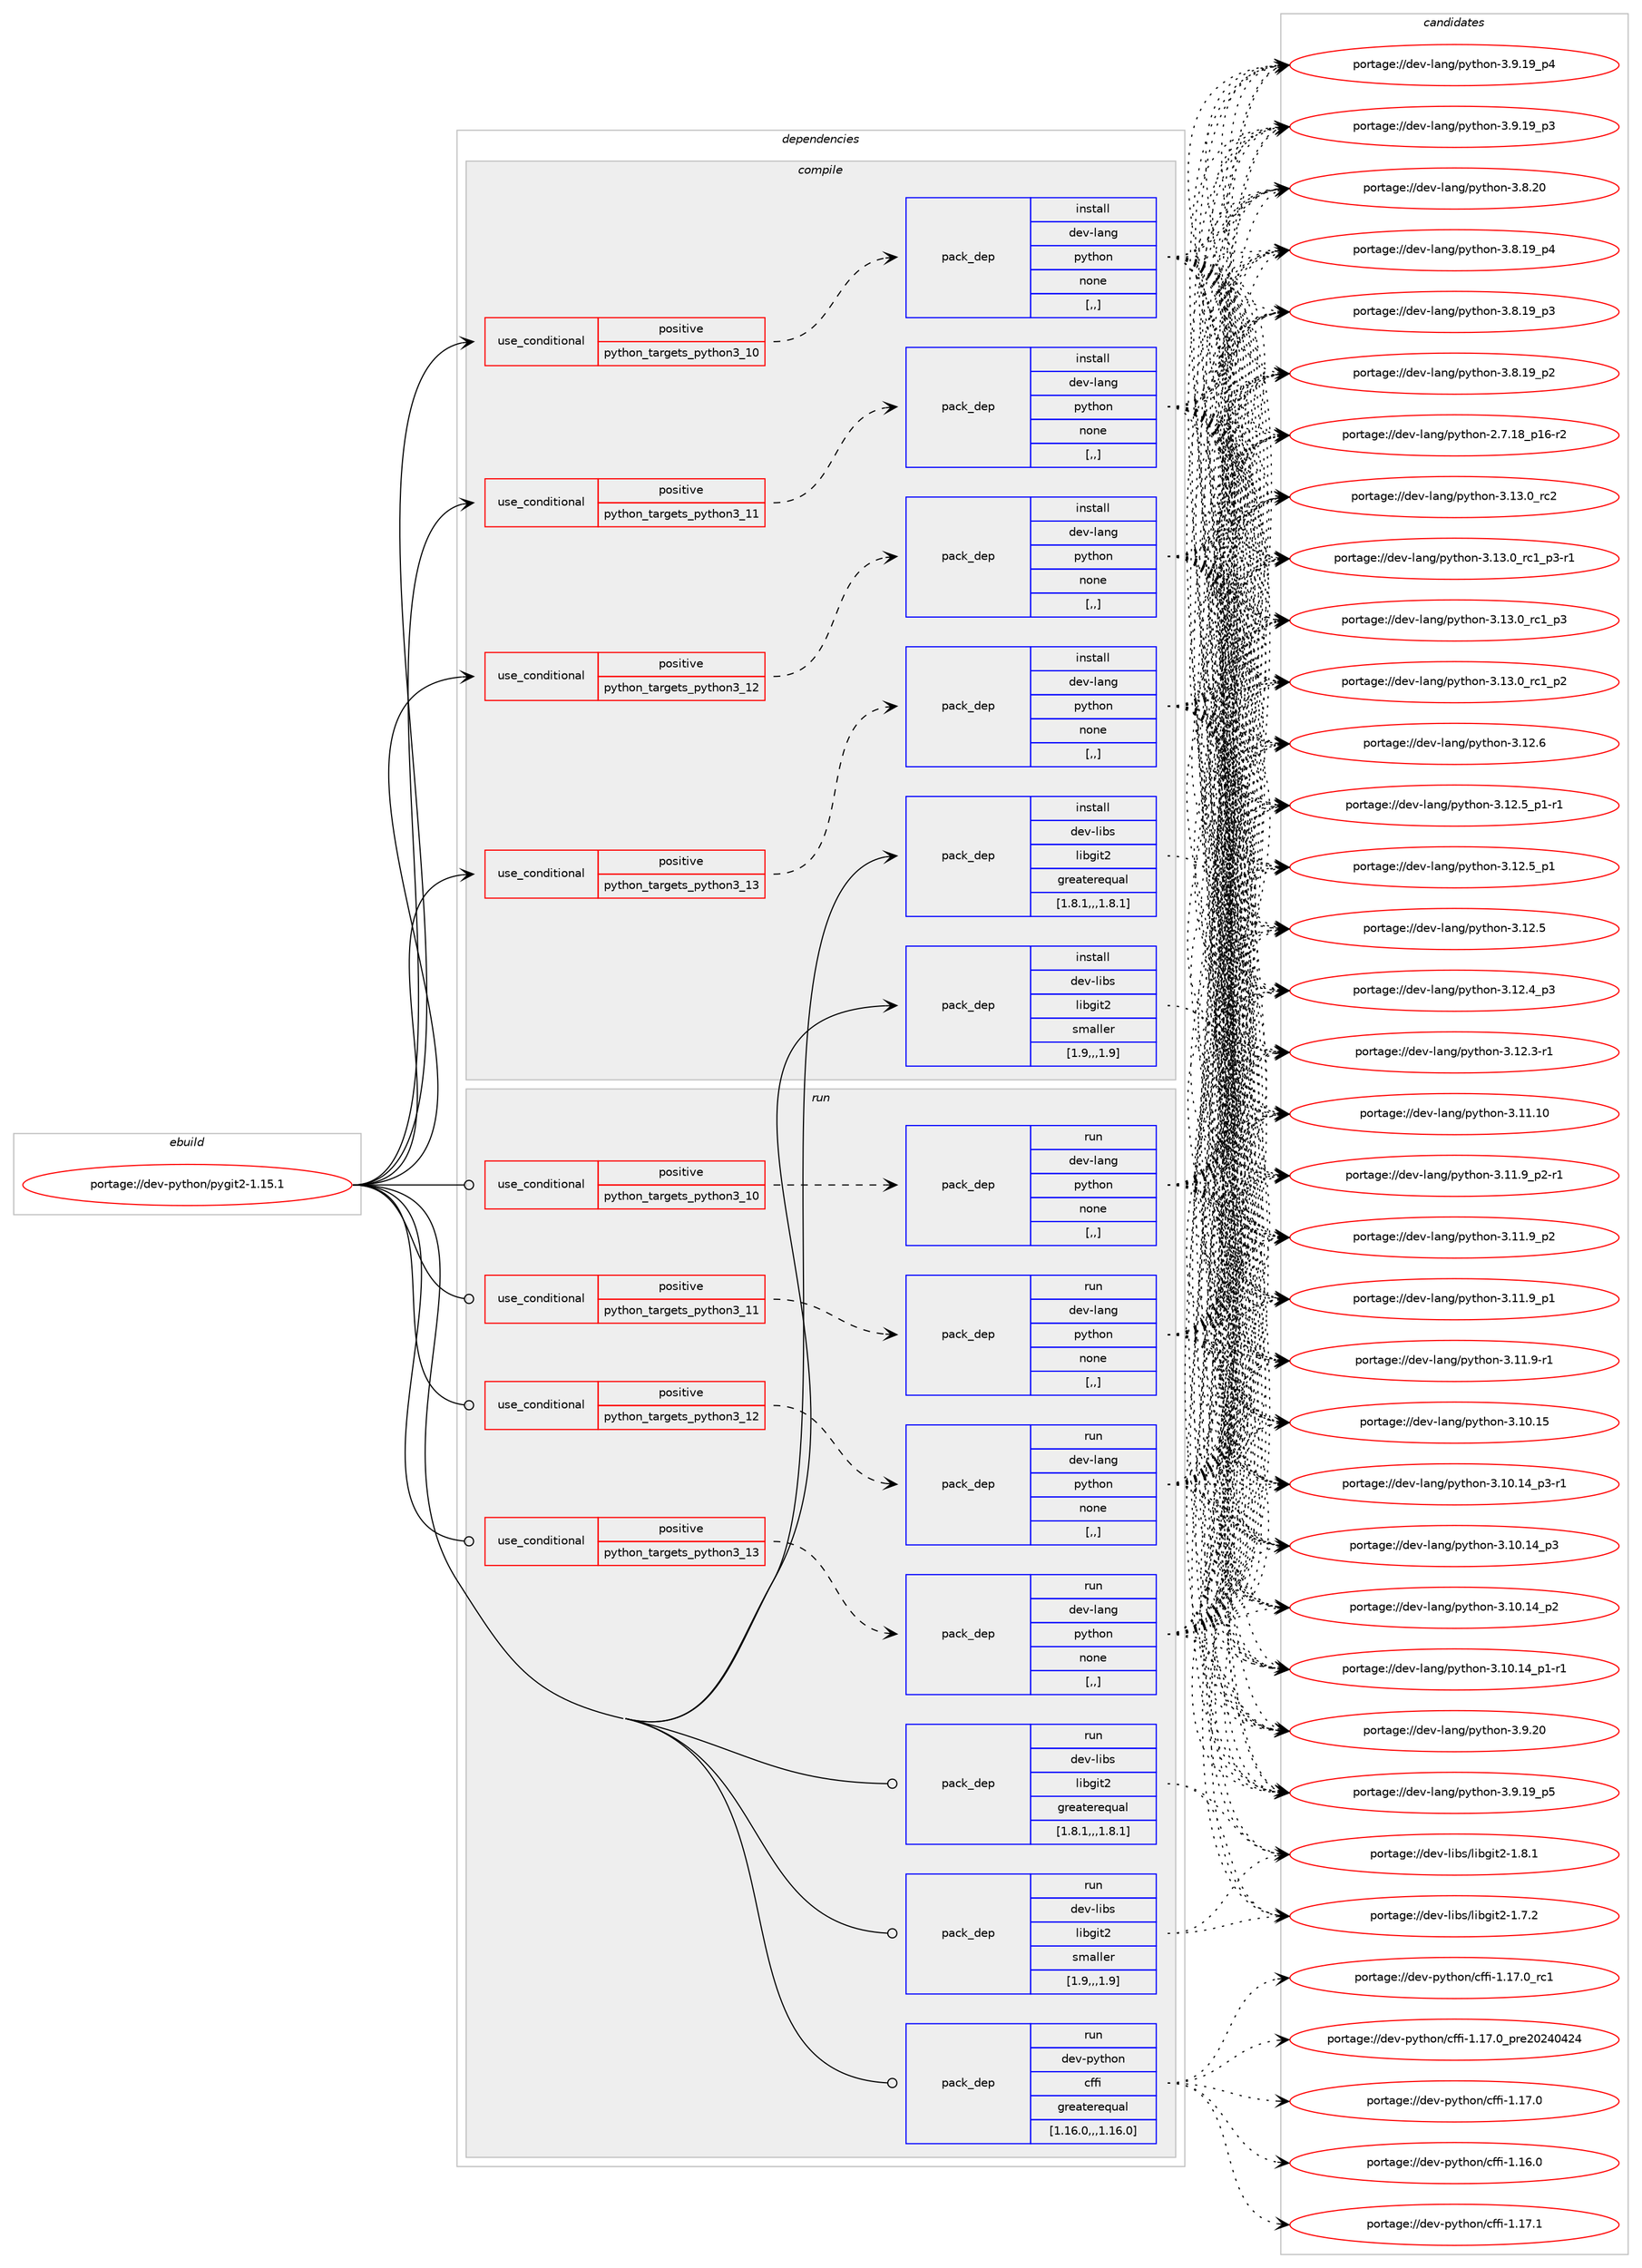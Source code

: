 digraph prolog {

# *************
# Graph options
# *************

newrank=true;
concentrate=true;
compound=true;
graph [rankdir=LR,fontname=Helvetica,fontsize=10,ranksep=1.5];#, ranksep=2.5, nodesep=0.2];
edge  [arrowhead=vee];
node  [fontname=Helvetica,fontsize=10];

# **********
# The ebuild
# **********

subgraph cluster_leftcol {
color=gray;
label=<<i>ebuild</i>>;
id [label="portage://dev-python/pygit2-1.15.1", color=red, width=4, href="../dev-python/pygit2-1.15.1.svg"];
}

# ****************
# The dependencies
# ****************

subgraph cluster_midcol {
color=gray;
label=<<i>dependencies</i>>;
subgraph cluster_compile {
fillcolor="#eeeeee";
style=filled;
label=<<i>compile</i>>;
subgraph cond167454 {
dependency651496 [label=<<TABLE BORDER="0" CELLBORDER="1" CELLSPACING="0" CELLPADDING="4"><TR><TD ROWSPAN="3" CELLPADDING="10">use_conditional</TD></TR><TR><TD>positive</TD></TR><TR><TD>python_targets_python3_10</TD></TR></TABLE>>, shape=none, color=red];
subgraph pack479221 {
dependency651497 [label=<<TABLE BORDER="0" CELLBORDER="1" CELLSPACING="0" CELLPADDING="4" WIDTH="220"><TR><TD ROWSPAN="6" CELLPADDING="30">pack_dep</TD></TR><TR><TD WIDTH="110">install</TD></TR><TR><TD>dev-lang</TD></TR><TR><TD>python</TD></TR><TR><TD>none</TD></TR><TR><TD>[,,]</TD></TR></TABLE>>, shape=none, color=blue];
}
dependency651496:e -> dependency651497:w [weight=20,style="dashed",arrowhead="vee"];
}
id:e -> dependency651496:w [weight=20,style="solid",arrowhead="vee"];
subgraph cond167455 {
dependency651498 [label=<<TABLE BORDER="0" CELLBORDER="1" CELLSPACING="0" CELLPADDING="4"><TR><TD ROWSPAN="3" CELLPADDING="10">use_conditional</TD></TR><TR><TD>positive</TD></TR><TR><TD>python_targets_python3_11</TD></TR></TABLE>>, shape=none, color=red];
subgraph pack479222 {
dependency651499 [label=<<TABLE BORDER="0" CELLBORDER="1" CELLSPACING="0" CELLPADDING="4" WIDTH="220"><TR><TD ROWSPAN="6" CELLPADDING="30">pack_dep</TD></TR><TR><TD WIDTH="110">install</TD></TR><TR><TD>dev-lang</TD></TR><TR><TD>python</TD></TR><TR><TD>none</TD></TR><TR><TD>[,,]</TD></TR></TABLE>>, shape=none, color=blue];
}
dependency651498:e -> dependency651499:w [weight=20,style="dashed",arrowhead="vee"];
}
id:e -> dependency651498:w [weight=20,style="solid",arrowhead="vee"];
subgraph cond167456 {
dependency651500 [label=<<TABLE BORDER="0" CELLBORDER="1" CELLSPACING="0" CELLPADDING="4"><TR><TD ROWSPAN="3" CELLPADDING="10">use_conditional</TD></TR><TR><TD>positive</TD></TR><TR><TD>python_targets_python3_12</TD></TR></TABLE>>, shape=none, color=red];
subgraph pack479223 {
dependency651501 [label=<<TABLE BORDER="0" CELLBORDER="1" CELLSPACING="0" CELLPADDING="4" WIDTH="220"><TR><TD ROWSPAN="6" CELLPADDING="30">pack_dep</TD></TR><TR><TD WIDTH="110">install</TD></TR><TR><TD>dev-lang</TD></TR><TR><TD>python</TD></TR><TR><TD>none</TD></TR><TR><TD>[,,]</TD></TR></TABLE>>, shape=none, color=blue];
}
dependency651500:e -> dependency651501:w [weight=20,style="dashed",arrowhead="vee"];
}
id:e -> dependency651500:w [weight=20,style="solid",arrowhead="vee"];
subgraph cond167457 {
dependency651502 [label=<<TABLE BORDER="0" CELLBORDER="1" CELLSPACING="0" CELLPADDING="4"><TR><TD ROWSPAN="3" CELLPADDING="10">use_conditional</TD></TR><TR><TD>positive</TD></TR><TR><TD>python_targets_python3_13</TD></TR></TABLE>>, shape=none, color=red];
subgraph pack479224 {
dependency651503 [label=<<TABLE BORDER="0" CELLBORDER="1" CELLSPACING="0" CELLPADDING="4" WIDTH="220"><TR><TD ROWSPAN="6" CELLPADDING="30">pack_dep</TD></TR><TR><TD WIDTH="110">install</TD></TR><TR><TD>dev-lang</TD></TR><TR><TD>python</TD></TR><TR><TD>none</TD></TR><TR><TD>[,,]</TD></TR></TABLE>>, shape=none, color=blue];
}
dependency651502:e -> dependency651503:w [weight=20,style="dashed",arrowhead="vee"];
}
id:e -> dependency651502:w [weight=20,style="solid",arrowhead="vee"];
subgraph pack479225 {
dependency651504 [label=<<TABLE BORDER="0" CELLBORDER="1" CELLSPACING="0" CELLPADDING="4" WIDTH="220"><TR><TD ROWSPAN="6" CELLPADDING="30">pack_dep</TD></TR><TR><TD WIDTH="110">install</TD></TR><TR><TD>dev-libs</TD></TR><TR><TD>libgit2</TD></TR><TR><TD>greaterequal</TD></TR><TR><TD>[1.8.1,,,1.8.1]</TD></TR></TABLE>>, shape=none, color=blue];
}
id:e -> dependency651504:w [weight=20,style="solid",arrowhead="vee"];
subgraph pack479226 {
dependency651505 [label=<<TABLE BORDER="0" CELLBORDER="1" CELLSPACING="0" CELLPADDING="4" WIDTH="220"><TR><TD ROWSPAN="6" CELLPADDING="30">pack_dep</TD></TR><TR><TD WIDTH="110">install</TD></TR><TR><TD>dev-libs</TD></TR><TR><TD>libgit2</TD></TR><TR><TD>smaller</TD></TR><TR><TD>[1.9,,,1.9]</TD></TR></TABLE>>, shape=none, color=blue];
}
id:e -> dependency651505:w [weight=20,style="solid",arrowhead="vee"];
}
subgraph cluster_compileandrun {
fillcolor="#eeeeee";
style=filled;
label=<<i>compile and run</i>>;
}
subgraph cluster_run {
fillcolor="#eeeeee";
style=filled;
label=<<i>run</i>>;
subgraph cond167458 {
dependency651506 [label=<<TABLE BORDER="0" CELLBORDER="1" CELLSPACING="0" CELLPADDING="4"><TR><TD ROWSPAN="3" CELLPADDING="10">use_conditional</TD></TR><TR><TD>positive</TD></TR><TR><TD>python_targets_python3_10</TD></TR></TABLE>>, shape=none, color=red];
subgraph pack479227 {
dependency651507 [label=<<TABLE BORDER="0" CELLBORDER="1" CELLSPACING="0" CELLPADDING="4" WIDTH="220"><TR><TD ROWSPAN="6" CELLPADDING="30">pack_dep</TD></TR><TR><TD WIDTH="110">run</TD></TR><TR><TD>dev-lang</TD></TR><TR><TD>python</TD></TR><TR><TD>none</TD></TR><TR><TD>[,,]</TD></TR></TABLE>>, shape=none, color=blue];
}
dependency651506:e -> dependency651507:w [weight=20,style="dashed",arrowhead="vee"];
}
id:e -> dependency651506:w [weight=20,style="solid",arrowhead="odot"];
subgraph cond167459 {
dependency651508 [label=<<TABLE BORDER="0" CELLBORDER="1" CELLSPACING="0" CELLPADDING="4"><TR><TD ROWSPAN="3" CELLPADDING="10">use_conditional</TD></TR><TR><TD>positive</TD></TR><TR><TD>python_targets_python3_11</TD></TR></TABLE>>, shape=none, color=red];
subgraph pack479228 {
dependency651509 [label=<<TABLE BORDER="0" CELLBORDER="1" CELLSPACING="0" CELLPADDING="4" WIDTH="220"><TR><TD ROWSPAN="6" CELLPADDING="30">pack_dep</TD></TR><TR><TD WIDTH="110">run</TD></TR><TR><TD>dev-lang</TD></TR><TR><TD>python</TD></TR><TR><TD>none</TD></TR><TR><TD>[,,]</TD></TR></TABLE>>, shape=none, color=blue];
}
dependency651508:e -> dependency651509:w [weight=20,style="dashed",arrowhead="vee"];
}
id:e -> dependency651508:w [weight=20,style="solid",arrowhead="odot"];
subgraph cond167460 {
dependency651510 [label=<<TABLE BORDER="0" CELLBORDER="1" CELLSPACING="0" CELLPADDING="4"><TR><TD ROWSPAN="3" CELLPADDING="10">use_conditional</TD></TR><TR><TD>positive</TD></TR><TR><TD>python_targets_python3_12</TD></TR></TABLE>>, shape=none, color=red];
subgraph pack479229 {
dependency651511 [label=<<TABLE BORDER="0" CELLBORDER="1" CELLSPACING="0" CELLPADDING="4" WIDTH="220"><TR><TD ROWSPAN="6" CELLPADDING="30">pack_dep</TD></TR><TR><TD WIDTH="110">run</TD></TR><TR><TD>dev-lang</TD></TR><TR><TD>python</TD></TR><TR><TD>none</TD></TR><TR><TD>[,,]</TD></TR></TABLE>>, shape=none, color=blue];
}
dependency651510:e -> dependency651511:w [weight=20,style="dashed",arrowhead="vee"];
}
id:e -> dependency651510:w [weight=20,style="solid",arrowhead="odot"];
subgraph cond167461 {
dependency651512 [label=<<TABLE BORDER="0" CELLBORDER="1" CELLSPACING="0" CELLPADDING="4"><TR><TD ROWSPAN="3" CELLPADDING="10">use_conditional</TD></TR><TR><TD>positive</TD></TR><TR><TD>python_targets_python3_13</TD></TR></TABLE>>, shape=none, color=red];
subgraph pack479230 {
dependency651513 [label=<<TABLE BORDER="0" CELLBORDER="1" CELLSPACING="0" CELLPADDING="4" WIDTH="220"><TR><TD ROWSPAN="6" CELLPADDING="30">pack_dep</TD></TR><TR><TD WIDTH="110">run</TD></TR><TR><TD>dev-lang</TD></TR><TR><TD>python</TD></TR><TR><TD>none</TD></TR><TR><TD>[,,]</TD></TR></TABLE>>, shape=none, color=blue];
}
dependency651512:e -> dependency651513:w [weight=20,style="dashed",arrowhead="vee"];
}
id:e -> dependency651512:w [weight=20,style="solid",arrowhead="odot"];
subgraph pack479231 {
dependency651514 [label=<<TABLE BORDER="0" CELLBORDER="1" CELLSPACING="0" CELLPADDING="4" WIDTH="220"><TR><TD ROWSPAN="6" CELLPADDING="30">pack_dep</TD></TR><TR><TD WIDTH="110">run</TD></TR><TR><TD>dev-libs</TD></TR><TR><TD>libgit2</TD></TR><TR><TD>greaterequal</TD></TR><TR><TD>[1.8.1,,,1.8.1]</TD></TR></TABLE>>, shape=none, color=blue];
}
id:e -> dependency651514:w [weight=20,style="solid",arrowhead="odot"];
subgraph pack479232 {
dependency651515 [label=<<TABLE BORDER="0" CELLBORDER="1" CELLSPACING="0" CELLPADDING="4" WIDTH="220"><TR><TD ROWSPAN="6" CELLPADDING="30">pack_dep</TD></TR><TR><TD WIDTH="110">run</TD></TR><TR><TD>dev-libs</TD></TR><TR><TD>libgit2</TD></TR><TR><TD>smaller</TD></TR><TR><TD>[1.9,,,1.9]</TD></TR></TABLE>>, shape=none, color=blue];
}
id:e -> dependency651515:w [weight=20,style="solid",arrowhead="odot"];
subgraph pack479233 {
dependency651516 [label=<<TABLE BORDER="0" CELLBORDER="1" CELLSPACING="0" CELLPADDING="4" WIDTH="220"><TR><TD ROWSPAN="6" CELLPADDING="30">pack_dep</TD></TR><TR><TD WIDTH="110">run</TD></TR><TR><TD>dev-python</TD></TR><TR><TD>cffi</TD></TR><TR><TD>greaterequal</TD></TR><TR><TD>[1.16.0,,,1.16.0]</TD></TR></TABLE>>, shape=none, color=blue];
}
id:e -> dependency651516:w [weight=20,style="solid",arrowhead="odot"];
}
}

# **************
# The candidates
# **************

subgraph cluster_choices {
rank=same;
color=gray;
label=<<i>candidates</i>>;

subgraph choice479221 {
color=black;
nodesep=1;
choice10010111845108971101034711212111610411111045514649514648951149950 [label="portage://dev-lang/python-3.13.0_rc2", color=red, width=4,href="../dev-lang/python-3.13.0_rc2.svg"];
choice1001011184510897110103471121211161041111104551464951464895114994995112514511449 [label="portage://dev-lang/python-3.13.0_rc1_p3-r1", color=red, width=4,href="../dev-lang/python-3.13.0_rc1_p3-r1.svg"];
choice100101118451089711010347112121116104111110455146495146489511499499511251 [label="portage://dev-lang/python-3.13.0_rc1_p3", color=red, width=4,href="../dev-lang/python-3.13.0_rc1_p3.svg"];
choice100101118451089711010347112121116104111110455146495146489511499499511250 [label="portage://dev-lang/python-3.13.0_rc1_p2", color=red, width=4,href="../dev-lang/python-3.13.0_rc1_p2.svg"];
choice10010111845108971101034711212111610411111045514649504654 [label="portage://dev-lang/python-3.12.6", color=red, width=4,href="../dev-lang/python-3.12.6.svg"];
choice1001011184510897110103471121211161041111104551464950465395112494511449 [label="portage://dev-lang/python-3.12.5_p1-r1", color=red, width=4,href="../dev-lang/python-3.12.5_p1-r1.svg"];
choice100101118451089711010347112121116104111110455146495046539511249 [label="portage://dev-lang/python-3.12.5_p1", color=red, width=4,href="../dev-lang/python-3.12.5_p1.svg"];
choice10010111845108971101034711212111610411111045514649504653 [label="portage://dev-lang/python-3.12.5", color=red, width=4,href="../dev-lang/python-3.12.5.svg"];
choice100101118451089711010347112121116104111110455146495046529511251 [label="portage://dev-lang/python-3.12.4_p3", color=red, width=4,href="../dev-lang/python-3.12.4_p3.svg"];
choice100101118451089711010347112121116104111110455146495046514511449 [label="portage://dev-lang/python-3.12.3-r1", color=red, width=4,href="../dev-lang/python-3.12.3-r1.svg"];
choice1001011184510897110103471121211161041111104551464949464948 [label="portage://dev-lang/python-3.11.10", color=red, width=4,href="../dev-lang/python-3.11.10.svg"];
choice1001011184510897110103471121211161041111104551464949465795112504511449 [label="portage://dev-lang/python-3.11.9_p2-r1", color=red, width=4,href="../dev-lang/python-3.11.9_p2-r1.svg"];
choice100101118451089711010347112121116104111110455146494946579511250 [label="portage://dev-lang/python-3.11.9_p2", color=red, width=4,href="../dev-lang/python-3.11.9_p2.svg"];
choice100101118451089711010347112121116104111110455146494946579511249 [label="portage://dev-lang/python-3.11.9_p1", color=red, width=4,href="../dev-lang/python-3.11.9_p1.svg"];
choice100101118451089711010347112121116104111110455146494946574511449 [label="portage://dev-lang/python-3.11.9-r1", color=red, width=4,href="../dev-lang/python-3.11.9-r1.svg"];
choice1001011184510897110103471121211161041111104551464948464953 [label="portage://dev-lang/python-3.10.15", color=red, width=4,href="../dev-lang/python-3.10.15.svg"];
choice100101118451089711010347112121116104111110455146494846495295112514511449 [label="portage://dev-lang/python-3.10.14_p3-r1", color=red, width=4,href="../dev-lang/python-3.10.14_p3-r1.svg"];
choice10010111845108971101034711212111610411111045514649484649529511251 [label="portage://dev-lang/python-3.10.14_p3", color=red, width=4,href="../dev-lang/python-3.10.14_p3.svg"];
choice10010111845108971101034711212111610411111045514649484649529511250 [label="portage://dev-lang/python-3.10.14_p2", color=red, width=4,href="../dev-lang/python-3.10.14_p2.svg"];
choice100101118451089711010347112121116104111110455146494846495295112494511449 [label="portage://dev-lang/python-3.10.14_p1-r1", color=red, width=4,href="../dev-lang/python-3.10.14_p1-r1.svg"];
choice10010111845108971101034711212111610411111045514657465048 [label="portage://dev-lang/python-3.9.20", color=red, width=4,href="../dev-lang/python-3.9.20.svg"];
choice100101118451089711010347112121116104111110455146574649579511253 [label="portage://dev-lang/python-3.9.19_p5", color=red, width=4,href="../dev-lang/python-3.9.19_p5.svg"];
choice100101118451089711010347112121116104111110455146574649579511252 [label="portage://dev-lang/python-3.9.19_p4", color=red, width=4,href="../dev-lang/python-3.9.19_p4.svg"];
choice100101118451089711010347112121116104111110455146574649579511251 [label="portage://dev-lang/python-3.9.19_p3", color=red, width=4,href="../dev-lang/python-3.9.19_p3.svg"];
choice10010111845108971101034711212111610411111045514656465048 [label="portage://dev-lang/python-3.8.20", color=red, width=4,href="../dev-lang/python-3.8.20.svg"];
choice100101118451089711010347112121116104111110455146564649579511252 [label="portage://dev-lang/python-3.8.19_p4", color=red, width=4,href="../dev-lang/python-3.8.19_p4.svg"];
choice100101118451089711010347112121116104111110455146564649579511251 [label="portage://dev-lang/python-3.8.19_p3", color=red, width=4,href="../dev-lang/python-3.8.19_p3.svg"];
choice100101118451089711010347112121116104111110455146564649579511250 [label="portage://dev-lang/python-3.8.19_p2", color=red, width=4,href="../dev-lang/python-3.8.19_p2.svg"];
choice100101118451089711010347112121116104111110455046554649569511249544511450 [label="portage://dev-lang/python-2.7.18_p16-r2", color=red, width=4,href="../dev-lang/python-2.7.18_p16-r2.svg"];
dependency651497:e -> choice10010111845108971101034711212111610411111045514649514648951149950:w [style=dotted,weight="100"];
dependency651497:e -> choice1001011184510897110103471121211161041111104551464951464895114994995112514511449:w [style=dotted,weight="100"];
dependency651497:e -> choice100101118451089711010347112121116104111110455146495146489511499499511251:w [style=dotted,weight="100"];
dependency651497:e -> choice100101118451089711010347112121116104111110455146495146489511499499511250:w [style=dotted,weight="100"];
dependency651497:e -> choice10010111845108971101034711212111610411111045514649504654:w [style=dotted,weight="100"];
dependency651497:e -> choice1001011184510897110103471121211161041111104551464950465395112494511449:w [style=dotted,weight="100"];
dependency651497:e -> choice100101118451089711010347112121116104111110455146495046539511249:w [style=dotted,weight="100"];
dependency651497:e -> choice10010111845108971101034711212111610411111045514649504653:w [style=dotted,weight="100"];
dependency651497:e -> choice100101118451089711010347112121116104111110455146495046529511251:w [style=dotted,weight="100"];
dependency651497:e -> choice100101118451089711010347112121116104111110455146495046514511449:w [style=dotted,weight="100"];
dependency651497:e -> choice1001011184510897110103471121211161041111104551464949464948:w [style=dotted,weight="100"];
dependency651497:e -> choice1001011184510897110103471121211161041111104551464949465795112504511449:w [style=dotted,weight="100"];
dependency651497:e -> choice100101118451089711010347112121116104111110455146494946579511250:w [style=dotted,weight="100"];
dependency651497:e -> choice100101118451089711010347112121116104111110455146494946579511249:w [style=dotted,weight="100"];
dependency651497:e -> choice100101118451089711010347112121116104111110455146494946574511449:w [style=dotted,weight="100"];
dependency651497:e -> choice1001011184510897110103471121211161041111104551464948464953:w [style=dotted,weight="100"];
dependency651497:e -> choice100101118451089711010347112121116104111110455146494846495295112514511449:w [style=dotted,weight="100"];
dependency651497:e -> choice10010111845108971101034711212111610411111045514649484649529511251:w [style=dotted,weight="100"];
dependency651497:e -> choice10010111845108971101034711212111610411111045514649484649529511250:w [style=dotted,weight="100"];
dependency651497:e -> choice100101118451089711010347112121116104111110455146494846495295112494511449:w [style=dotted,weight="100"];
dependency651497:e -> choice10010111845108971101034711212111610411111045514657465048:w [style=dotted,weight="100"];
dependency651497:e -> choice100101118451089711010347112121116104111110455146574649579511253:w [style=dotted,weight="100"];
dependency651497:e -> choice100101118451089711010347112121116104111110455146574649579511252:w [style=dotted,weight="100"];
dependency651497:e -> choice100101118451089711010347112121116104111110455146574649579511251:w [style=dotted,weight="100"];
dependency651497:e -> choice10010111845108971101034711212111610411111045514656465048:w [style=dotted,weight="100"];
dependency651497:e -> choice100101118451089711010347112121116104111110455146564649579511252:w [style=dotted,weight="100"];
dependency651497:e -> choice100101118451089711010347112121116104111110455146564649579511251:w [style=dotted,weight="100"];
dependency651497:e -> choice100101118451089711010347112121116104111110455146564649579511250:w [style=dotted,weight="100"];
dependency651497:e -> choice100101118451089711010347112121116104111110455046554649569511249544511450:w [style=dotted,weight="100"];
}
subgraph choice479222 {
color=black;
nodesep=1;
choice10010111845108971101034711212111610411111045514649514648951149950 [label="portage://dev-lang/python-3.13.0_rc2", color=red, width=4,href="../dev-lang/python-3.13.0_rc2.svg"];
choice1001011184510897110103471121211161041111104551464951464895114994995112514511449 [label="portage://dev-lang/python-3.13.0_rc1_p3-r1", color=red, width=4,href="../dev-lang/python-3.13.0_rc1_p3-r1.svg"];
choice100101118451089711010347112121116104111110455146495146489511499499511251 [label="portage://dev-lang/python-3.13.0_rc1_p3", color=red, width=4,href="../dev-lang/python-3.13.0_rc1_p3.svg"];
choice100101118451089711010347112121116104111110455146495146489511499499511250 [label="portage://dev-lang/python-3.13.0_rc1_p2", color=red, width=4,href="../dev-lang/python-3.13.0_rc1_p2.svg"];
choice10010111845108971101034711212111610411111045514649504654 [label="portage://dev-lang/python-3.12.6", color=red, width=4,href="../dev-lang/python-3.12.6.svg"];
choice1001011184510897110103471121211161041111104551464950465395112494511449 [label="portage://dev-lang/python-3.12.5_p1-r1", color=red, width=4,href="../dev-lang/python-3.12.5_p1-r1.svg"];
choice100101118451089711010347112121116104111110455146495046539511249 [label="portage://dev-lang/python-3.12.5_p1", color=red, width=4,href="../dev-lang/python-3.12.5_p1.svg"];
choice10010111845108971101034711212111610411111045514649504653 [label="portage://dev-lang/python-3.12.5", color=red, width=4,href="../dev-lang/python-3.12.5.svg"];
choice100101118451089711010347112121116104111110455146495046529511251 [label="portage://dev-lang/python-3.12.4_p3", color=red, width=4,href="../dev-lang/python-3.12.4_p3.svg"];
choice100101118451089711010347112121116104111110455146495046514511449 [label="portage://dev-lang/python-3.12.3-r1", color=red, width=4,href="../dev-lang/python-3.12.3-r1.svg"];
choice1001011184510897110103471121211161041111104551464949464948 [label="portage://dev-lang/python-3.11.10", color=red, width=4,href="../dev-lang/python-3.11.10.svg"];
choice1001011184510897110103471121211161041111104551464949465795112504511449 [label="portage://dev-lang/python-3.11.9_p2-r1", color=red, width=4,href="../dev-lang/python-3.11.9_p2-r1.svg"];
choice100101118451089711010347112121116104111110455146494946579511250 [label="portage://dev-lang/python-3.11.9_p2", color=red, width=4,href="../dev-lang/python-3.11.9_p2.svg"];
choice100101118451089711010347112121116104111110455146494946579511249 [label="portage://dev-lang/python-3.11.9_p1", color=red, width=4,href="../dev-lang/python-3.11.9_p1.svg"];
choice100101118451089711010347112121116104111110455146494946574511449 [label="portage://dev-lang/python-3.11.9-r1", color=red, width=4,href="../dev-lang/python-3.11.9-r1.svg"];
choice1001011184510897110103471121211161041111104551464948464953 [label="portage://dev-lang/python-3.10.15", color=red, width=4,href="../dev-lang/python-3.10.15.svg"];
choice100101118451089711010347112121116104111110455146494846495295112514511449 [label="portage://dev-lang/python-3.10.14_p3-r1", color=red, width=4,href="../dev-lang/python-3.10.14_p3-r1.svg"];
choice10010111845108971101034711212111610411111045514649484649529511251 [label="portage://dev-lang/python-3.10.14_p3", color=red, width=4,href="../dev-lang/python-3.10.14_p3.svg"];
choice10010111845108971101034711212111610411111045514649484649529511250 [label="portage://dev-lang/python-3.10.14_p2", color=red, width=4,href="../dev-lang/python-3.10.14_p2.svg"];
choice100101118451089711010347112121116104111110455146494846495295112494511449 [label="portage://dev-lang/python-3.10.14_p1-r1", color=red, width=4,href="../dev-lang/python-3.10.14_p1-r1.svg"];
choice10010111845108971101034711212111610411111045514657465048 [label="portage://dev-lang/python-3.9.20", color=red, width=4,href="../dev-lang/python-3.9.20.svg"];
choice100101118451089711010347112121116104111110455146574649579511253 [label="portage://dev-lang/python-3.9.19_p5", color=red, width=4,href="../dev-lang/python-3.9.19_p5.svg"];
choice100101118451089711010347112121116104111110455146574649579511252 [label="portage://dev-lang/python-3.9.19_p4", color=red, width=4,href="../dev-lang/python-3.9.19_p4.svg"];
choice100101118451089711010347112121116104111110455146574649579511251 [label="portage://dev-lang/python-3.9.19_p3", color=red, width=4,href="../dev-lang/python-3.9.19_p3.svg"];
choice10010111845108971101034711212111610411111045514656465048 [label="portage://dev-lang/python-3.8.20", color=red, width=4,href="../dev-lang/python-3.8.20.svg"];
choice100101118451089711010347112121116104111110455146564649579511252 [label="portage://dev-lang/python-3.8.19_p4", color=red, width=4,href="../dev-lang/python-3.8.19_p4.svg"];
choice100101118451089711010347112121116104111110455146564649579511251 [label="portage://dev-lang/python-3.8.19_p3", color=red, width=4,href="../dev-lang/python-3.8.19_p3.svg"];
choice100101118451089711010347112121116104111110455146564649579511250 [label="portage://dev-lang/python-3.8.19_p2", color=red, width=4,href="../dev-lang/python-3.8.19_p2.svg"];
choice100101118451089711010347112121116104111110455046554649569511249544511450 [label="portage://dev-lang/python-2.7.18_p16-r2", color=red, width=4,href="../dev-lang/python-2.7.18_p16-r2.svg"];
dependency651499:e -> choice10010111845108971101034711212111610411111045514649514648951149950:w [style=dotted,weight="100"];
dependency651499:e -> choice1001011184510897110103471121211161041111104551464951464895114994995112514511449:w [style=dotted,weight="100"];
dependency651499:e -> choice100101118451089711010347112121116104111110455146495146489511499499511251:w [style=dotted,weight="100"];
dependency651499:e -> choice100101118451089711010347112121116104111110455146495146489511499499511250:w [style=dotted,weight="100"];
dependency651499:e -> choice10010111845108971101034711212111610411111045514649504654:w [style=dotted,weight="100"];
dependency651499:e -> choice1001011184510897110103471121211161041111104551464950465395112494511449:w [style=dotted,weight="100"];
dependency651499:e -> choice100101118451089711010347112121116104111110455146495046539511249:w [style=dotted,weight="100"];
dependency651499:e -> choice10010111845108971101034711212111610411111045514649504653:w [style=dotted,weight="100"];
dependency651499:e -> choice100101118451089711010347112121116104111110455146495046529511251:w [style=dotted,weight="100"];
dependency651499:e -> choice100101118451089711010347112121116104111110455146495046514511449:w [style=dotted,weight="100"];
dependency651499:e -> choice1001011184510897110103471121211161041111104551464949464948:w [style=dotted,weight="100"];
dependency651499:e -> choice1001011184510897110103471121211161041111104551464949465795112504511449:w [style=dotted,weight="100"];
dependency651499:e -> choice100101118451089711010347112121116104111110455146494946579511250:w [style=dotted,weight="100"];
dependency651499:e -> choice100101118451089711010347112121116104111110455146494946579511249:w [style=dotted,weight="100"];
dependency651499:e -> choice100101118451089711010347112121116104111110455146494946574511449:w [style=dotted,weight="100"];
dependency651499:e -> choice1001011184510897110103471121211161041111104551464948464953:w [style=dotted,weight="100"];
dependency651499:e -> choice100101118451089711010347112121116104111110455146494846495295112514511449:w [style=dotted,weight="100"];
dependency651499:e -> choice10010111845108971101034711212111610411111045514649484649529511251:w [style=dotted,weight="100"];
dependency651499:e -> choice10010111845108971101034711212111610411111045514649484649529511250:w [style=dotted,weight="100"];
dependency651499:e -> choice100101118451089711010347112121116104111110455146494846495295112494511449:w [style=dotted,weight="100"];
dependency651499:e -> choice10010111845108971101034711212111610411111045514657465048:w [style=dotted,weight="100"];
dependency651499:e -> choice100101118451089711010347112121116104111110455146574649579511253:w [style=dotted,weight="100"];
dependency651499:e -> choice100101118451089711010347112121116104111110455146574649579511252:w [style=dotted,weight="100"];
dependency651499:e -> choice100101118451089711010347112121116104111110455146574649579511251:w [style=dotted,weight="100"];
dependency651499:e -> choice10010111845108971101034711212111610411111045514656465048:w [style=dotted,weight="100"];
dependency651499:e -> choice100101118451089711010347112121116104111110455146564649579511252:w [style=dotted,weight="100"];
dependency651499:e -> choice100101118451089711010347112121116104111110455146564649579511251:w [style=dotted,weight="100"];
dependency651499:e -> choice100101118451089711010347112121116104111110455146564649579511250:w [style=dotted,weight="100"];
dependency651499:e -> choice100101118451089711010347112121116104111110455046554649569511249544511450:w [style=dotted,weight="100"];
}
subgraph choice479223 {
color=black;
nodesep=1;
choice10010111845108971101034711212111610411111045514649514648951149950 [label="portage://dev-lang/python-3.13.0_rc2", color=red, width=4,href="../dev-lang/python-3.13.0_rc2.svg"];
choice1001011184510897110103471121211161041111104551464951464895114994995112514511449 [label="portage://dev-lang/python-3.13.0_rc1_p3-r1", color=red, width=4,href="../dev-lang/python-3.13.0_rc1_p3-r1.svg"];
choice100101118451089711010347112121116104111110455146495146489511499499511251 [label="portage://dev-lang/python-3.13.0_rc1_p3", color=red, width=4,href="../dev-lang/python-3.13.0_rc1_p3.svg"];
choice100101118451089711010347112121116104111110455146495146489511499499511250 [label="portage://dev-lang/python-3.13.0_rc1_p2", color=red, width=4,href="../dev-lang/python-3.13.0_rc1_p2.svg"];
choice10010111845108971101034711212111610411111045514649504654 [label="portage://dev-lang/python-3.12.6", color=red, width=4,href="../dev-lang/python-3.12.6.svg"];
choice1001011184510897110103471121211161041111104551464950465395112494511449 [label="portage://dev-lang/python-3.12.5_p1-r1", color=red, width=4,href="../dev-lang/python-3.12.5_p1-r1.svg"];
choice100101118451089711010347112121116104111110455146495046539511249 [label="portage://dev-lang/python-3.12.5_p1", color=red, width=4,href="../dev-lang/python-3.12.5_p1.svg"];
choice10010111845108971101034711212111610411111045514649504653 [label="portage://dev-lang/python-3.12.5", color=red, width=4,href="../dev-lang/python-3.12.5.svg"];
choice100101118451089711010347112121116104111110455146495046529511251 [label="portage://dev-lang/python-3.12.4_p3", color=red, width=4,href="../dev-lang/python-3.12.4_p3.svg"];
choice100101118451089711010347112121116104111110455146495046514511449 [label="portage://dev-lang/python-3.12.3-r1", color=red, width=4,href="../dev-lang/python-3.12.3-r1.svg"];
choice1001011184510897110103471121211161041111104551464949464948 [label="portage://dev-lang/python-3.11.10", color=red, width=4,href="../dev-lang/python-3.11.10.svg"];
choice1001011184510897110103471121211161041111104551464949465795112504511449 [label="portage://dev-lang/python-3.11.9_p2-r1", color=red, width=4,href="../dev-lang/python-3.11.9_p2-r1.svg"];
choice100101118451089711010347112121116104111110455146494946579511250 [label="portage://dev-lang/python-3.11.9_p2", color=red, width=4,href="../dev-lang/python-3.11.9_p2.svg"];
choice100101118451089711010347112121116104111110455146494946579511249 [label="portage://dev-lang/python-3.11.9_p1", color=red, width=4,href="../dev-lang/python-3.11.9_p1.svg"];
choice100101118451089711010347112121116104111110455146494946574511449 [label="portage://dev-lang/python-3.11.9-r1", color=red, width=4,href="../dev-lang/python-3.11.9-r1.svg"];
choice1001011184510897110103471121211161041111104551464948464953 [label="portage://dev-lang/python-3.10.15", color=red, width=4,href="../dev-lang/python-3.10.15.svg"];
choice100101118451089711010347112121116104111110455146494846495295112514511449 [label="portage://dev-lang/python-3.10.14_p3-r1", color=red, width=4,href="../dev-lang/python-3.10.14_p3-r1.svg"];
choice10010111845108971101034711212111610411111045514649484649529511251 [label="portage://dev-lang/python-3.10.14_p3", color=red, width=4,href="../dev-lang/python-3.10.14_p3.svg"];
choice10010111845108971101034711212111610411111045514649484649529511250 [label="portage://dev-lang/python-3.10.14_p2", color=red, width=4,href="../dev-lang/python-3.10.14_p2.svg"];
choice100101118451089711010347112121116104111110455146494846495295112494511449 [label="portage://dev-lang/python-3.10.14_p1-r1", color=red, width=4,href="../dev-lang/python-3.10.14_p1-r1.svg"];
choice10010111845108971101034711212111610411111045514657465048 [label="portage://dev-lang/python-3.9.20", color=red, width=4,href="../dev-lang/python-3.9.20.svg"];
choice100101118451089711010347112121116104111110455146574649579511253 [label="portage://dev-lang/python-3.9.19_p5", color=red, width=4,href="../dev-lang/python-3.9.19_p5.svg"];
choice100101118451089711010347112121116104111110455146574649579511252 [label="portage://dev-lang/python-3.9.19_p4", color=red, width=4,href="../dev-lang/python-3.9.19_p4.svg"];
choice100101118451089711010347112121116104111110455146574649579511251 [label="portage://dev-lang/python-3.9.19_p3", color=red, width=4,href="../dev-lang/python-3.9.19_p3.svg"];
choice10010111845108971101034711212111610411111045514656465048 [label="portage://dev-lang/python-3.8.20", color=red, width=4,href="../dev-lang/python-3.8.20.svg"];
choice100101118451089711010347112121116104111110455146564649579511252 [label="portage://dev-lang/python-3.8.19_p4", color=red, width=4,href="../dev-lang/python-3.8.19_p4.svg"];
choice100101118451089711010347112121116104111110455146564649579511251 [label="portage://dev-lang/python-3.8.19_p3", color=red, width=4,href="../dev-lang/python-3.8.19_p3.svg"];
choice100101118451089711010347112121116104111110455146564649579511250 [label="portage://dev-lang/python-3.8.19_p2", color=red, width=4,href="../dev-lang/python-3.8.19_p2.svg"];
choice100101118451089711010347112121116104111110455046554649569511249544511450 [label="portage://dev-lang/python-2.7.18_p16-r2", color=red, width=4,href="../dev-lang/python-2.7.18_p16-r2.svg"];
dependency651501:e -> choice10010111845108971101034711212111610411111045514649514648951149950:w [style=dotted,weight="100"];
dependency651501:e -> choice1001011184510897110103471121211161041111104551464951464895114994995112514511449:w [style=dotted,weight="100"];
dependency651501:e -> choice100101118451089711010347112121116104111110455146495146489511499499511251:w [style=dotted,weight="100"];
dependency651501:e -> choice100101118451089711010347112121116104111110455146495146489511499499511250:w [style=dotted,weight="100"];
dependency651501:e -> choice10010111845108971101034711212111610411111045514649504654:w [style=dotted,weight="100"];
dependency651501:e -> choice1001011184510897110103471121211161041111104551464950465395112494511449:w [style=dotted,weight="100"];
dependency651501:e -> choice100101118451089711010347112121116104111110455146495046539511249:w [style=dotted,weight="100"];
dependency651501:e -> choice10010111845108971101034711212111610411111045514649504653:w [style=dotted,weight="100"];
dependency651501:e -> choice100101118451089711010347112121116104111110455146495046529511251:w [style=dotted,weight="100"];
dependency651501:e -> choice100101118451089711010347112121116104111110455146495046514511449:w [style=dotted,weight="100"];
dependency651501:e -> choice1001011184510897110103471121211161041111104551464949464948:w [style=dotted,weight="100"];
dependency651501:e -> choice1001011184510897110103471121211161041111104551464949465795112504511449:w [style=dotted,weight="100"];
dependency651501:e -> choice100101118451089711010347112121116104111110455146494946579511250:w [style=dotted,weight="100"];
dependency651501:e -> choice100101118451089711010347112121116104111110455146494946579511249:w [style=dotted,weight="100"];
dependency651501:e -> choice100101118451089711010347112121116104111110455146494946574511449:w [style=dotted,weight="100"];
dependency651501:e -> choice1001011184510897110103471121211161041111104551464948464953:w [style=dotted,weight="100"];
dependency651501:e -> choice100101118451089711010347112121116104111110455146494846495295112514511449:w [style=dotted,weight="100"];
dependency651501:e -> choice10010111845108971101034711212111610411111045514649484649529511251:w [style=dotted,weight="100"];
dependency651501:e -> choice10010111845108971101034711212111610411111045514649484649529511250:w [style=dotted,weight="100"];
dependency651501:e -> choice100101118451089711010347112121116104111110455146494846495295112494511449:w [style=dotted,weight="100"];
dependency651501:e -> choice10010111845108971101034711212111610411111045514657465048:w [style=dotted,weight="100"];
dependency651501:e -> choice100101118451089711010347112121116104111110455146574649579511253:w [style=dotted,weight="100"];
dependency651501:e -> choice100101118451089711010347112121116104111110455146574649579511252:w [style=dotted,weight="100"];
dependency651501:e -> choice100101118451089711010347112121116104111110455146574649579511251:w [style=dotted,weight="100"];
dependency651501:e -> choice10010111845108971101034711212111610411111045514656465048:w [style=dotted,weight="100"];
dependency651501:e -> choice100101118451089711010347112121116104111110455146564649579511252:w [style=dotted,weight="100"];
dependency651501:e -> choice100101118451089711010347112121116104111110455146564649579511251:w [style=dotted,weight="100"];
dependency651501:e -> choice100101118451089711010347112121116104111110455146564649579511250:w [style=dotted,weight="100"];
dependency651501:e -> choice100101118451089711010347112121116104111110455046554649569511249544511450:w [style=dotted,weight="100"];
}
subgraph choice479224 {
color=black;
nodesep=1;
choice10010111845108971101034711212111610411111045514649514648951149950 [label="portage://dev-lang/python-3.13.0_rc2", color=red, width=4,href="../dev-lang/python-3.13.0_rc2.svg"];
choice1001011184510897110103471121211161041111104551464951464895114994995112514511449 [label="portage://dev-lang/python-3.13.0_rc1_p3-r1", color=red, width=4,href="../dev-lang/python-3.13.0_rc1_p3-r1.svg"];
choice100101118451089711010347112121116104111110455146495146489511499499511251 [label="portage://dev-lang/python-3.13.0_rc1_p3", color=red, width=4,href="../dev-lang/python-3.13.0_rc1_p3.svg"];
choice100101118451089711010347112121116104111110455146495146489511499499511250 [label="portage://dev-lang/python-3.13.0_rc1_p2", color=red, width=4,href="../dev-lang/python-3.13.0_rc1_p2.svg"];
choice10010111845108971101034711212111610411111045514649504654 [label="portage://dev-lang/python-3.12.6", color=red, width=4,href="../dev-lang/python-3.12.6.svg"];
choice1001011184510897110103471121211161041111104551464950465395112494511449 [label="portage://dev-lang/python-3.12.5_p1-r1", color=red, width=4,href="../dev-lang/python-3.12.5_p1-r1.svg"];
choice100101118451089711010347112121116104111110455146495046539511249 [label="portage://dev-lang/python-3.12.5_p1", color=red, width=4,href="../dev-lang/python-3.12.5_p1.svg"];
choice10010111845108971101034711212111610411111045514649504653 [label="portage://dev-lang/python-3.12.5", color=red, width=4,href="../dev-lang/python-3.12.5.svg"];
choice100101118451089711010347112121116104111110455146495046529511251 [label="portage://dev-lang/python-3.12.4_p3", color=red, width=4,href="../dev-lang/python-3.12.4_p3.svg"];
choice100101118451089711010347112121116104111110455146495046514511449 [label="portage://dev-lang/python-3.12.3-r1", color=red, width=4,href="../dev-lang/python-3.12.3-r1.svg"];
choice1001011184510897110103471121211161041111104551464949464948 [label="portage://dev-lang/python-3.11.10", color=red, width=4,href="../dev-lang/python-3.11.10.svg"];
choice1001011184510897110103471121211161041111104551464949465795112504511449 [label="portage://dev-lang/python-3.11.9_p2-r1", color=red, width=4,href="../dev-lang/python-3.11.9_p2-r1.svg"];
choice100101118451089711010347112121116104111110455146494946579511250 [label="portage://dev-lang/python-3.11.9_p2", color=red, width=4,href="../dev-lang/python-3.11.9_p2.svg"];
choice100101118451089711010347112121116104111110455146494946579511249 [label="portage://dev-lang/python-3.11.9_p1", color=red, width=4,href="../dev-lang/python-3.11.9_p1.svg"];
choice100101118451089711010347112121116104111110455146494946574511449 [label="portage://dev-lang/python-3.11.9-r1", color=red, width=4,href="../dev-lang/python-3.11.9-r1.svg"];
choice1001011184510897110103471121211161041111104551464948464953 [label="portage://dev-lang/python-3.10.15", color=red, width=4,href="../dev-lang/python-3.10.15.svg"];
choice100101118451089711010347112121116104111110455146494846495295112514511449 [label="portage://dev-lang/python-3.10.14_p3-r1", color=red, width=4,href="../dev-lang/python-3.10.14_p3-r1.svg"];
choice10010111845108971101034711212111610411111045514649484649529511251 [label="portage://dev-lang/python-3.10.14_p3", color=red, width=4,href="../dev-lang/python-3.10.14_p3.svg"];
choice10010111845108971101034711212111610411111045514649484649529511250 [label="portage://dev-lang/python-3.10.14_p2", color=red, width=4,href="../dev-lang/python-3.10.14_p2.svg"];
choice100101118451089711010347112121116104111110455146494846495295112494511449 [label="portage://dev-lang/python-3.10.14_p1-r1", color=red, width=4,href="../dev-lang/python-3.10.14_p1-r1.svg"];
choice10010111845108971101034711212111610411111045514657465048 [label="portage://dev-lang/python-3.9.20", color=red, width=4,href="../dev-lang/python-3.9.20.svg"];
choice100101118451089711010347112121116104111110455146574649579511253 [label="portage://dev-lang/python-3.9.19_p5", color=red, width=4,href="../dev-lang/python-3.9.19_p5.svg"];
choice100101118451089711010347112121116104111110455146574649579511252 [label="portage://dev-lang/python-3.9.19_p4", color=red, width=4,href="../dev-lang/python-3.9.19_p4.svg"];
choice100101118451089711010347112121116104111110455146574649579511251 [label="portage://dev-lang/python-3.9.19_p3", color=red, width=4,href="../dev-lang/python-3.9.19_p3.svg"];
choice10010111845108971101034711212111610411111045514656465048 [label="portage://dev-lang/python-3.8.20", color=red, width=4,href="../dev-lang/python-3.8.20.svg"];
choice100101118451089711010347112121116104111110455146564649579511252 [label="portage://dev-lang/python-3.8.19_p4", color=red, width=4,href="../dev-lang/python-3.8.19_p4.svg"];
choice100101118451089711010347112121116104111110455146564649579511251 [label="portage://dev-lang/python-3.8.19_p3", color=red, width=4,href="../dev-lang/python-3.8.19_p3.svg"];
choice100101118451089711010347112121116104111110455146564649579511250 [label="portage://dev-lang/python-3.8.19_p2", color=red, width=4,href="../dev-lang/python-3.8.19_p2.svg"];
choice100101118451089711010347112121116104111110455046554649569511249544511450 [label="portage://dev-lang/python-2.7.18_p16-r2", color=red, width=4,href="../dev-lang/python-2.7.18_p16-r2.svg"];
dependency651503:e -> choice10010111845108971101034711212111610411111045514649514648951149950:w [style=dotted,weight="100"];
dependency651503:e -> choice1001011184510897110103471121211161041111104551464951464895114994995112514511449:w [style=dotted,weight="100"];
dependency651503:e -> choice100101118451089711010347112121116104111110455146495146489511499499511251:w [style=dotted,weight="100"];
dependency651503:e -> choice100101118451089711010347112121116104111110455146495146489511499499511250:w [style=dotted,weight="100"];
dependency651503:e -> choice10010111845108971101034711212111610411111045514649504654:w [style=dotted,weight="100"];
dependency651503:e -> choice1001011184510897110103471121211161041111104551464950465395112494511449:w [style=dotted,weight="100"];
dependency651503:e -> choice100101118451089711010347112121116104111110455146495046539511249:w [style=dotted,weight="100"];
dependency651503:e -> choice10010111845108971101034711212111610411111045514649504653:w [style=dotted,weight="100"];
dependency651503:e -> choice100101118451089711010347112121116104111110455146495046529511251:w [style=dotted,weight="100"];
dependency651503:e -> choice100101118451089711010347112121116104111110455146495046514511449:w [style=dotted,weight="100"];
dependency651503:e -> choice1001011184510897110103471121211161041111104551464949464948:w [style=dotted,weight="100"];
dependency651503:e -> choice1001011184510897110103471121211161041111104551464949465795112504511449:w [style=dotted,weight="100"];
dependency651503:e -> choice100101118451089711010347112121116104111110455146494946579511250:w [style=dotted,weight="100"];
dependency651503:e -> choice100101118451089711010347112121116104111110455146494946579511249:w [style=dotted,weight="100"];
dependency651503:e -> choice100101118451089711010347112121116104111110455146494946574511449:w [style=dotted,weight="100"];
dependency651503:e -> choice1001011184510897110103471121211161041111104551464948464953:w [style=dotted,weight="100"];
dependency651503:e -> choice100101118451089711010347112121116104111110455146494846495295112514511449:w [style=dotted,weight="100"];
dependency651503:e -> choice10010111845108971101034711212111610411111045514649484649529511251:w [style=dotted,weight="100"];
dependency651503:e -> choice10010111845108971101034711212111610411111045514649484649529511250:w [style=dotted,weight="100"];
dependency651503:e -> choice100101118451089711010347112121116104111110455146494846495295112494511449:w [style=dotted,weight="100"];
dependency651503:e -> choice10010111845108971101034711212111610411111045514657465048:w [style=dotted,weight="100"];
dependency651503:e -> choice100101118451089711010347112121116104111110455146574649579511253:w [style=dotted,weight="100"];
dependency651503:e -> choice100101118451089711010347112121116104111110455146574649579511252:w [style=dotted,weight="100"];
dependency651503:e -> choice100101118451089711010347112121116104111110455146574649579511251:w [style=dotted,weight="100"];
dependency651503:e -> choice10010111845108971101034711212111610411111045514656465048:w [style=dotted,weight="100"];
dependency651503:e -> choice100101118451089711010347112121116104111110455146564649579511252:w [style=dotted,weight="100"];
dependency651503:e -> choice100101118451089711010347112121116104111110455146564649579511251:w [style=dotted,weight="100"];
dependency651503:e -> choice100101118451089711010347112121116104111110455146564649579511250:w [style=dotted,weight="100"];
dependency651503:e -> choice100101118451089711010347112121116104111110455046554649569511249544511450:w [style=dotted,weight="100"];
}
subgraph choice479225 {
color=black;
nodesep=1;
choice1001011184510810598115471081059810310511650454946564649 [label="portage://dev-libs/libgit2-1.8.1", color=red, width=4,href="../dev-libs/libgit2-1.8.1.svg"];
choice1001011184510810598115471081059810310511650454946554650 [label="portage://dev-libs/libgit2-1.7.2", color=red, width=4,href="../dev-libs/libgit2-1.7.2.svg"];
dependency651504:e -> choice1001011184510810598115471081059810310511650454946564649:w [style=dotted,weight="100"];
dependency651504:e -> choice1001011184510810598115471081059810310511650454946554650:w [style=dotted,weight="100"];
}
subgraph choice479226 {
color=black;
nodesep=1;
choice1001011184510810598115471081059810310511650454946564649 [label="portage://dev-libs/libgit2-1.8.1", color=red, width=4,href="../dev-libs/libgit2-1.8.1.svg"];
choice1001011184510810598115471081059810310511650454946554650 [label="portage://dev-libs/libgit2-1.7.2", color=red, width=4,href="../dev-libs/libgit2-1.7.2.svg"];
dependency651505:e -> choice1001011184510810598115471081059810310511650454946564649:w [style=dotted,weight="100"];
dependency651505:e -> choice1001011184510810598115471081059810310511650454946554650:w [style=dotted,weight="100"];
}
subgraph choice479227 {
color=black;
nodesep=1;
choice10010111845108971101034711212111610411111045514649514648951149950 [label="portage://dev-lang/python-3.13.0_rc2", color=red, width=4,href="../dev-lang/python-3.13.0_rc2.svg"];
choice1001011184510897110103471121211161041111104551464951464895114994995112514511449 [label="portage://dev-lang/python-3.13.0_rc1_p3-r1", color=red, width=4,href="../dev-lang/python-3.13.0_rc1_p3-r1.svg"];
choice100101118451089711010347112121116104111110455146495146489511499499511251 [label="portage://dev-lang/python-3.13.0_rc1_p3", color=red, width=4,href="../dev-lang/python-3.13.0_rc1_p3.svg"];
choice100101118451089711010347112121116104111110455146495146489511499499511250 [label="portage://dev-lang/python-3.13.0_rc1_p2", color=red, width=4,href="../dev-lang/python-3.13.0_rc1_p2.svg"];
choice10010111845108971101034711212111610411111045514649504654 [label="portage://dev-lang/python-3.12.6", color=red, width=4,href="../dev-lang/python-3.12.6.svg"];
choice1001011184510897110103471121211161041111104551464950465395112494511449 [label="portage://dev-lang/python-3.12.5_p1-r1", color=red, width=4,href="../dev-lang/python-3.12.5_p1-r1.svg"];
choice100101118451089711010347112121116104111110455146495046539511249 [label="portage://dev-lang/python-3.12.5_p1", color=red, width=4,href="../dev-lang/python-3.12.5_p1.svg"];
choice10010111845108971101034711212111610411111045514649504653 [label="portage://dev-lang/python-3.12.5", color=red, width=4,href="../dev-lang/python-3.12.5.svg"];
choice100101118451089711010347112121116104111110455146495046529511251 [label="portage://dev-lang/python-3.12.4_p3", color=red, width=4,href="../dev-lang/python-3.12.4_p3.svg"];
choice100101118451089711010347112121116104111110455146495046514511449 [label="portage://dev-lang/python-3.12.3-r1", color=red, width=4,href="../dev-lang/python-3.12.3-r1.svg"];
choice1001011184510897110103471121211161041111104551464949464948 [label="portage://dev-lang/python-3.11.10", color=red, width=4,href="../dev-lang/python-3.11.10.svg"];
choice1001011184510897110103471121211161041111104551464949465795112504511449 [label="portage://dev-lang/python-3.11.9_p2-r1", color=red, width=4,href="../dev-lang/python-3.11.9_p2-r1.svg"];
choice100101118451089711010347112121116104111110455146494946579511250 [label="portage://dev-lang/python-3.11.9_p2", color=red, width=4,href="../dev-lang/python-3.11.9_p2.svg"];
choice100101118451089711010347112121116104111110455146494946579511249 [label="portage://dev-lang/python-3.11.9_p1", color=red, width=4,href="../dev-lang/python-3.11.9_p1.svg"];
choice100101118451089711010347112121116104111110455146494946574511449 [label="portage://dev-lang/python-3.11.9-r1", color=red, width=4,href="../dev-lang/python-3.11.9-r1.svg"];
choice1001011184510897110103471121211161041111104551464948464953 [label="portage://dev-lang/python-3.10.15", color=red, width=4,href="../dev-lang/python-3.10.15.svg"];
choice100101118451089711010347112121116104111110455146494846495295112514511449 [label="portage://dev-lang/python-3.10.14_p3-r1", color=red, width=4,href="../dev-lang/python-3.10.14_p3-r1.svg"];
choice10010111845108971101034711212111610411111045514649484649529511251 [label="portage://dev-lang/python-3.10.14_p3", color=red, width=4,href="../dev-lang/python-3.10.14_p3.svg"];
choice10010111845108971101034711212111610411111045514649484649529511250 [label="portage://dev-lang/python-3.10.14_p2", color=red, width=4,href="../dev-lang/python-3.10.14_p2.svg"];
choice100101118451089711010347112121116104111110455146494846495295112494511449 [label="portage://dev-lang/python-3.10.14_p1-r1", color=red, width=4,href="../dev-lang/python-3.10.14_p1-r1.svg"];
choice10010111845108971101034711212111610411111045514657465048 [label="portage://dev-lang/python-3.9.20", color=red, width=4,href="../dev-lang/python-3.9.20.svg"];
choice100101118451089711010347112121116104111110455146574649579511253 [label="portage://dev-lang/python-3.9.19_p5", color=red, width=4,href="../dev-lang/python-3.9.19_p5.svg"];
choice100101118451089711010347112121116104111110455146574649579511252 [label="portage://dev-lang/python-3.9.19_p4", color=red, width=4,href="../dev-lang/python-3.9.19_p4.svg"];
choice100101118451089711010347112121116104111110455146574649579511251 [label="portage://dev-lang/python-3.9.19_p3", color=red, width=4,href="../dev-lang/python-3.9.19_p3.svg"];
choice10010111845108971101034711212111610411111045514656465048 [label="portage://dev-lang/python-3.8.20", color=red, width=4,href="../dev-lang/python-3.8.20.svg"];
choice100101118451089711010347112121116104111110455146564649579511252 [label="portage://dev-lang/python-3.8.19_p4", color=red, width=4,href="../dev-lang/python-3.8.19_p4.svg"];
choice100101118451089711010347112121116104111110455146564649579511251 [label="portage://dev-lang/python-3.8.19_p3", color=red, width=4,href="../dev-lang/python-3.8.19_p3.svg"];
choice100101118451089711010347112121116104111110455146564649579511250 [label="portage://dev-lang/python-3.8.19_p2", color=red, width=4,href="../dev-lang/python-3.8.19_p2.svg"];
choice100101118451089711010347112121116104111110455046554649569511249544511450 [label="portage://dev-lang/python-2.7.18_p16-r2", color=red, width=4,href="../dev-lang/python-2.7.18_p16-r2.svg"];
dependency651507:e -> choice10010111845108971101034711212111610411111045514649514648951149950:w [style=dotted,weight="100"];
dependency651507:e -> choice1001011184510897110103471121211161041111104551464951464895114994995112514511449:w [style=dotted,weight="100"];
dependency651507:e -> choice100101118451089711010347112121116104111110455146495146489511499499511251:w [style=dotted,weight="100"];
dependency651507:e -> choice100101118451089711010347112121116104111110455146495146489511499499511250:w [style=dotted,weight="100"];
dependency651507:e -> choice10010111845108971101034711212111610411111045514649504654:w [style=dotted,weight="100"];
dependency651507:e -> choice1001011184510897110103471121211161041111104551464950465395112494511449:w [style=dotted,weight="100"];
dependency651507:e -> choice100101118451089711010347112121116104111110455146495046539511249:w [style=dotted,weight="100"];
dependency651507:e -> choice10010111845108971101034711212111610411111045514649504653:w [style=dotted,weight="100"];
dependency651507:e -> choice100101118451089711010347112121116104111110455146495046529511251:w [style=dotted,weight="100"];
dependency651507:e -> choice100101118451089711010347112121116104111110455146495046514511449:w [style=dotted,weight="100"];
dependency651507:e -> choice1001011184510897110103471121211161041111104551464949464948:w [style=dotted,weight="100"];
dependency651507:e -> choice1001011184510897110103471121211161041111104551464949465795112504511449:w [style=dotted,weight="100"];
dependency651507:e -> choice100101118451089711010347112121116104111110455146494946579511250:w [style=dotted,weight="100"];
dependency651507:e -> choice100101118451089711010347112121116104111110455146494946579511249:w [style=dotted,weight="100"];
dependency651507:e -> choice100101118451089711010347112121116104111110455146494946574511449:w [style=dotted,weight="100"];
dependency651507:e -> choice1001011184510897110103471121211161041111104551464948464953:w [style=dotted,weight="100"];
dependency651507:e -> choice100101118451089711010347112121116104111110455146494846495295112514511449:w [style=dotted,weight="100"];
dependency651507:e -> choice10010111845108971101034711212111610411111045514649484649529511251:w [style=dotted,weight="100"];
dependency651507:e -> choice10010111845108971101034711212111610411111045514649484649529511250:w [style=dotted,weight="100"];
dependency651507:e -> choice100101118451089711010347112121116104111110455146494846495295112494511449:w [style=dotted,weight="100"];
dependency651507:e -> choice10010111845108971101034711212111610411111045514657465048:w [style=dotted,weight="100"];
dependency651507:e -> choice100101118451089711010347112121116104111110455146574649579511253:w [style=dotted,weight="100"];
dependency651507:e -> choice100101118451089711010347112121116104111110455146574649579511252:w [style=dotted,weight="100"];
dependency651507:e -> choice100101118451089711010347112121116104111110455146574649579511251:w [style=dotted,weight="100"];
dependency651507:e -> choice10010111845108971101034711212111610411111045514656465048:w [style=dotted,weight="100"];
dependency651507:e -> choice100101118451089711010347112121116104111110455146564649579511252:w [style=dotted,weight="100"];
dependency651507:e -> choice100101118451089711010347112121116104111110455146564649579511251:w [style=dotted,weight="100"];
dependency651507:e -> choice100101118451089711010347112121116104111110455146564649579511250:w [style=dotted,weight="100"];
dependency651507:e -> choice100101118451089711010347112121116104111110455046554649569511249544511450:w [style=dotted,weight="100"];
}
subgraph choice479228 {
color=black;
nodesep=1;
choice10010111845108971101034711212111610411111045514649514648951149950 [label="portage://dev-lang/python-3.13.0_rc2", color=red, width=4,href="../dev-lang/python-3.13.0_rc2.svg"];
choice1001011184510897110103471121211161041111104551464951464895114994995112514511449 [label="portage://dev-lang/python-3.13.0_rc1_p3-r1", color=red, width=4,href="../dev-lang/python-3.13.0_rc1_p3-r1.svg"];
choice100101118451089711010347112121116104111110455146495146489511499499511251 [label="portage://dev-lang/python-3.13.0_rc1_p3", color=red, width=4,href="../dev-lang/python-3.13.0_rc1_p3.svg"];
choice100101118451089711010347112121116104111110455146495146489511499499511250 [label="portage://dev-lang/python-3.13.0_rc1_p2", color=red, width=4,href="../dev-lang/python-3.13.0_rc1_p2.svg"];
choice10010111845108971101034711212111610411111045514649504654 [label="portage://dev-lang/python-3.12.6", color=red, width=4,href="../dev-lang/python-3.12.6.svg"];
choice1001011184510897110103471121211161041111104551464950465395112494511449 [label="portage://dev-lang/python-3.12.5_p1-r1", color=red, width=4,href="../dev-lang/python-3.12.5_p1-r1.svg"];
choice100101118451089711010347112121116104111110455146495046539511249 [label="portage://dev-lang/python-3.12.5_p1", color=red, width=4,href="../dev-lang/python-3.12.5_p1.svg"];
choice10010111845108971101034711212111610411111045514649504653 [label="portage://dev-lang/python-3.12.5", color=red, width=4,href="../dev-lang/python-3.12.5.svg"];
choice100101118451089711010347112121116104111110455146495046529511251 [label="portage://dev-lang/python-3.12.4_p3", color=red, width=4,href="../dev-lang/python-3.12.4_p3.svg"];
choice100101118451089711010347112121116104111110455146495046514511449 [label="portage://dev-lang/python-3.12.3-r1", color=red, width=4,href="../dev-lang/python-3.12.3-r1.svg"];
choice1001011184510897110103471121211161041111104551464949464948 [label="portage://dev-lang/python-3.11.10", color=red, width=4,href="../dev-lang/python-3.11.10.svg"];
choice1001011184510897110103471121211161041111104551464949465795112504511449 [label="portage://dev-lang/python-3.11.9_p2-r1", color=red, width=4,href="../dev-lang/python-3.11.9_p2-r1.svg"];
choice100101118451089711010347112121116104111110455146494946579511250 [label="portage://dev-lang/python-3.11.9_p2", color=red, width=4,href="../dev-lang/python-3.11.9_p2.svg"];
choice100101118451089711010347112121116104111110455146494946579511249 [label="portage://dev-lang/python-3.11.9_p1", color=red, width=4,href="../dev-lang/python-3.11.9_p1.svg"];
choice100101118451089711010347112121116104111110455146494946574511449 [label="portage://dev-lang/python-3.11.9-r1", color=red, width=4,href="../dev-lang/python-3.11.9-r1.svg"];
choice1001011184510897110103471121211161041111104551464948464953 [label="portage://dev-lang/python-3.10.15", color=red, width=4,href="../dev-lang/python-3.10.15.svg"];
choice100101118451089711010347112121116104111110455146494846495295112514511449 [label="portage://dev-lang/python-3.10.14_p3-r1", color=red, width=4,href="../dev-lang/python-3.10.14_p3-r1.svg"];
choice10010111845108971101034711212111610411111045514649484649529511251 [label="portage://dev-lang/python-3.10.14_p3", color=red, width=4,href="../dev-lang/python-3.10.14_p3.svg"];
choice10010111845108971101034711212111610411111045514649484649529511250 [label="portage://dev-lang/python-3.10.14_p2", color=red, width=4,href="../dev-lang/python-3.10.14_p2.svg"];
choice100101118451089711010347112121116104111110455146494846495295112494511449 [label="portage://dev-lang/python-3.10.14_p1-r1", color=red, width=4,href="../dev-lang/python-3.10.14_p1-r1.svg"];
choice10010111845108971101034711212111610411111045514657465048 [label="portage://dev-lang/python-3.9.20", color=red, width=4,href="../dev-lang/python-3.9.20.svg"];
choice100101118451089711010347112121116104111110455146574649579511253 [label="portage://dev-lang/python-3.9.19_p5", color=red, width=4,href="../dev-lang/python-3.9.19_p5.svg"];
choice100101118451089711010347112121116104111110455146574649579511252 [label="portage://dev-lang/python-3.9.19_p4", color=red, width=4,href="../dev-lang/python-3.9.19_p4.svg"];
choice100101118451089711010347112121116104111110455146574649579511251 [label="portage://dev-lang/python-3.9.19_p3", color=red, width=4,href="../dev-lang/python-3.9.19_p3.svg"];
choice10010111845108971101034711212111610411111045514656465048 [label="portage://dev-lang/python-3.8.20", color=red, width=4,href="../dev-lang/python-3.8.20.svg"];
choice100101118451089711010347112121116104111110455146564649579511252 [label="portage://dev-lang/python-3.8.19_p4", color=red, width=4,href="../dev-lang/python-3.8.19_p4.svg"];
choice100101118451089711010347112121116104111110455146564649579511251 [label="portage://dev-lang/python-3.8.19_p3", color=red, width=4,href="../dev-lang/python-3.8.19_p3.svg"];
choice100101118451089711010347112121116104111110455146564649579511250 [label="portage://dev-lang/python-3.8.19_p2", color=red, width=4,href="../dev-lang/python-3.8.19_p2.svg"];
choice100101118451089711010347112121116104111110455046554649569511249544511450 [label="portage://dev-lang/python-2.7.18_p16-r2", color=red, width=4,href="../dev-lang/python-2.7.18_p16-r2.svg"];
dependency651509:e -> choice10010111845108971101034711212111610411111045514649514648951149950:w [style=dotted,weight="100"];
dependency651509:e -> choice1001011184510897110103471121211161041111104551464951464895114994995112514511449:w [style=dotted,weight="100"];
dependency651509:e -> choice100101118451089711010347112121116104111110455146495146489511499499511251:w [style=dotted,weight="100"];
dependency651509:e -> choice100101118451089711010347112121116104111110455146495146489511499499511250:w [style=dotted,weight="100"];
dependency651509:e -> choice10010111845108971101034711212111610411111045514649504654:w [style=dotted,weight="100"];
dependency651509:e -> choice1001011184510897110103471121211161041111104551464950465395112494511449:w [style=dotted,weight="100"];
dependency651509:e -> choice100101118451089711010347112121116104111110455146495046539511249:w [style=dotted,weight="100"];
dependency651509:e -> choice10010111845108971101034711212111610411111045514649504653:w [style=dotted,weight="100"];
dependency651509:e -> choice100101118451089711010347112121116104111110455146495046529511251:w [style=dotted,weight="100"];
dependency651509:e -> choice100101118451089711010347112121116104111110455146495046514511449:w [style=dotted,weight="100"];
dependency651509:e -> choice1001011184510897110103471121211161041111104551464949464948:w [style=dotted,weight="100"];
dependency651509:e -> choice1001011184510897110103471121211161041111104551464949465795112504511449:w [style=dotted,weight="100"];
dependency651509:e -> choice100101118451089711010347112121116104111110455146494946579511250:w [style=dotted,weight="100"];
dependency651509:e -> choice100101118451089711010347112121116104111110455146494946579511249:w [style=dotted,weight="100"];
dependency651509:e -> choice100101118451089711010347112121116104111110455146494946574511449:w [style=dotted,weight="100"];
dependency651509:e -> choice1001011184510897110103471121211161041111104551464948464953:w [style=dotted,weight="100"];
dependency651509:e -> choice100101118451089711010347112121116104111110455146494846495295112514511449:w [style=dotted,weight="100"];
dependency651509:e -> choice10010111845108971101034711212111610411111045514649484649529511251:w [style=dotted,weight="100"];
dependency651509:e -> choice10010111845108971101034711212111610411111045514649484649529511250:w [style=dotted,weight="100"];
dependency651509:e -> choice100101118451089711010347112121116104111110455146494846495295112494511449:w [style=dotted,weight="100"];
dependency651509:e -> choice10010111845108971101034711212111610411111045514657465048:w [style=dotted,weight="100"];
dependency651509:e -> choice100101118451089711010347112121116104111110455146574649579511253:w [style=dotted,weight="100"];
dependency651509:e -> choice100101118451089711010347112121116104111110455146574649579511252:w [style=dotted,weight="100"];
dependency651509:e -> choice100101118451089711010347112121116104111110455146574649579511251:w [style=dotted,weight="100"];
dependency651509:e -> choice10010111845108971101034711212111610411111045514656465048:w [style=dotted,weight="100"];
dependency651509:e -> choice100101118451089711010347112121116104111110455146564649579511252:w [style=dotted,weight="100"];
dependency651509:e -> choice100101118451089711010347112121116104111110455146564649579511251:w [style=dotted,weight="100"];
dependency651509:e -> choice100101118451089711010347112121116104111110455146564649579511250:w [style=dotted,weight="100"];
dependency651509:e -> choice100101118451089711010347112121116104111110455046554649569511249544511450:w [style=dotted,weight="100"];
}
subgraph choice479229 {
color=black;
nodesep=1;
choice10010111845108971101034711212111610411111045514649514648951149950 [label="portage://dev-lang/python-3.13.0_rc2", color=red, width=4,href="../dev-lang/python-3.13.0_rc2.svg"];
choice1001011184510897110103471121211161041111104551464951464895114994995112514511449 [label="portage://dev-lang/python-3.13.0_rc1_p3-r1", color=red, width=4,href="../dev-lang/python-3.13.0_rc1_p3-r1.svg"];
choice100101118451089711010347112121116104111110455146495146489511499499511251 [label="portage://dev-lang/python-3.13.0_rc1_p3", color=red, width=4,href="../dev-lang/python-3.13.0_rc1_p3.svg"];
choice100101118451089711010347112121116104111110455146495146489511499499511250 [label="portage://dev-lang/python-3.13.0_rc1_p2", color=red, width=4,href="../dev-lang/python-3.13.0_rc1_p2.svg"];
choice10010111845108971101034711212111610411111045514649504654 [label="portage://dev-lang/python-3.12.6", color=red, width=4,href="../dev-lang/python-3.12.6.svg"];
choice1001011184510897110103471121211161041111104551464950465395112494511449 [label="portage://dev-lang/python-3.12.5_p1-r1", color=red, width=4,href="../dev-lang/python-3.12.5_p1-r1.svg"];
choice100101118451089711010347112121116104111110455146495046539511249 [label="portage://dev-lang/python-3.12.5_p1", color=red, width=4,href="../dev-lang/python-3.12.5_p1.svg"];
choice10010111845108971101034711212111610411111045514649504653 [label="portage://dev-lang/python-3.12.5", color=red, width=4,href="../dev-lang/python-3.12.5.svg"];
choice100101118451089711010347112121116104111110455146495046529511251 [label="portage://dev-lang/python-3.12.4_p3", color=red, width=4,href="../dev-lang/python-3.12.4_p3.svg"];
choice100101118451089711010347112121116104111110455146495046514511449 [label="portage://dev-lang/python-3.12.3-r1", color=red, width=4,href="../dev-lang/python-3.12.3-r1.svg"];
choice1001011184510897110103471121211161041111104551464949464948 [label="portage://dev-lang/python-3.11.10", color=red, width=4,href="../dev-lang/python-3.11.10.svg"];
choice1001011184510897110103471121211161041111104551464949465795112504511449 [label="portage://dev-lang/python-3.11.9_p2-r1", color=red, width=4,href="../dev-lang/python-3.11.9_p2-r1.svg"];
choice100101118451089711010347112121116104111110455146494946579511250 [label="portage://dev-lang/python-3.11.9_p2", color=red, width=4,href="../dev-lang/python-3.11.9_p2.svg"];
choice100101118451089711010347112121116104111110455146494946579511249 [label="portage://dev-lang/python-3.11.9_p1", color=red, width=4,href="../dev-lang/python-3.11.9_p1.svg"];
choice100101118451089711010347112121116104111110455146494946574511449 [label="portage://dev-lang/python-3.11.9-r1", color=red, width=4,href="../dev-lang/python-3.11.9-r1.svg"];
choice1001011184510897110103471121211161041111104551464948464953 [label="portage://dev-lang/python-3.10.15", color=red, width=4,href="../dev-lang/python-3.10.15.svg"];
choice100101118451089711010347112121116104111110455146494846495295112514511449 [label="portage://dev-lang/python-3.10.14_p3-r1", color=red, width=4,href="../dev-lang/python-3.10.14_p3-r1.svg"];
choice10010111845108971101034711212111610411111045514649484649529511251 [label="portage://dev-lang/python-3.10.14_p3", color=red, width=4,href="../dev-lang/python-3.10.14_p3.svg"];
choice10010111845108971101034711212111610411111045514649484649529511250 [label="portage://dev-lang/python-3.10.14_p2", color=red, width=4,href="../dev-lang/python-3.10.14_p2.svg"];
choice100101118451089711010347112121116104111110455146494846495295112494511449 [label="portage://dev-lang/python-3.10.14_p1-r1", color=red, width=4,href="../dev-lang/python-3.10.14_p1-r1.svg"];
choice10010111845108971101034711212111610411111045514657465048 [label="portage://dev-lang/python-3.9.20", color=red, width=4,href="../dev-lang/python-3.9.20.svg"];
choice100101118451089711010347112121116104111110455146574649579511253 [label="portage://dev-lang/python-3.9.19_p5", color=red, width=4,href="../dev-lang/python-3.9.19_p5.svg"];
choice100101118451089711010347112121116104111110455146574649579511252 [label="portage://dev-lang/python-3.9.19_p4", color=red, width=4,href="../dev-lang/python-3.9.19_p4.svg"];
choice100101118451089711010347112121116104111110455146574649579511251 [label="portage://dev-lang/python-3.9.19_p3", color=red, width=4,href="../dev-lang/python-3.9.19_p3.svg"];
choice10010111845108971101034711212111610411111045514656465048 [label="portage://dev-lang/python-3.8.20", color=red, width=4,href="../dev-lang/python-3.8.20.svg"];
choice100101118451089711010347112121116104111110455146564649579511252 [label="portage://dev-lang/python-3.8.19_p4", color=red, width=4,href="../dev-lang/python-3.8.19_p4.svg"];
choice100101118451089711010347112121116104111110455146564649579511251 [label="portage://dev-lang/python-3.8.19_p3", color=red, width=4,href="../dev-lang/python-3.8.19_p3.svg"];
choice100101118451089711010347112121116104111110455146564649579511250 [label="portage://dev-lang/python-3.8.19_p2", color=red, width=4,href="../dev-lang/python-3.8.19_p2.svg"];
choice100101118451089711010347112121116104111110455046554649569511249544511450 [label="portage://dev-lang/python-2.7.18_p16-r2", color=red, width=4,href="../dev-lang/python-2.7.18_p16-r2.svg"];
dependency651511:e -> choice10010111845108971101034711212111610411111045514649514648951149950:w [style=dotted,weight="100"];
dependency651511:e -> choice1001011184510897110103471121211161041111104551464951464895114994995112514511449:w [style=dotted,weight="100"];
dependency651511:e -> choice100101118451089711010347112121116104111110455146495146489511499499511251:w [style=dotted,weight="100"];
dependency651511:e -> choice100101118451089711010347112121116104111110455146495146489511499499511250:w [style=dotted,weight="100"];
dependency651511:e -> choice10010111845108971101034711212111610411111045514649504654:w [style=dotted,weight="100"];
dependency651511:e -> choice1001011184510897110103471121211161041111104551464950465395112494511449:w [style=dotted,weight="100"];
dependency651511:e -> choice100101118451089711010347112121116104111110455146495046539511249:w [style=dotted,weight="100"];
dependency651511:e -> choice10010111845108971101034711212111610411111045514649504653:w [style=dotted,weight="100"];
dependency651511:e -> choice100101118451089711010347112121116104111110455146495046529511251:w [style=dotted,weight="100"];
dependency651511:e -> choice100101118451089711010347112121116104111110455146495046514511449:w [style=dotted,weight="100"];
dependency651511:e -> choice1001011184510897110103471121211161041111104551464949464948:w [style=dotted,weight="100"];
dependency651511:e -> choice1001011184510897110103471121211161041111104551464949465795112504511449:w [style=dotted,weight="100"];
dependency651511:e -> choice100101118451089711010347112121116104111110455146494946579511250:w [style=dotted,weight="100"];
dependency651511:e -> choice100101118451089711010347112121116104111110455146494946579511249:w [style=dotted,weight="100"];
dependency651511:e -> choice100101118451089711010347112121116104111110455146494946574511449:w [style=dotted,weight="100"];
dependency651511:e -> choice1001011184510897110103471121211161041111104551464948464953:w [style=dotted,weight="100"];
dependency651511:e -> choice100101118451089711010347112121116104111110455146494846495295112514511449:w [style=dotted,weight="100"];
dependency651511:e -> choice10010111845108971101034711212111610411111045514649484649529511251:w [style=dotted,weight="100"];
dependency651511:e -> choice10010111845108971101034711212111610411111045514649484649529511250:w [style=dotted,weight="100"];
dependency651511:e -> choice100101118451089711010347112121116104111110455146494846495295112494511449:w [style=dotted,weight="100"];
dependency651511:e -> choice10010111845108971101034711212111610411111045514657465048:w [style=dotted,weight="100"];
dependency651511:e -> choice100101118451089711010347112121116104111110455146574649579511253:w [style=dotted,weight="100"];
dependency651511:e -> choice100101118451089711010347112121116104111110455146574649579511252:w [style=dotted,weight="100"];
dependency651511:e -> choice100101118451089711010347112121116104111110455146574649579511251:w [style=dotted,weight="100"];
dependency651511:e -> choice10010111845108971101034711212111610411111045514656465048:w [style=dotted,weight="100"];
dependency651511:e -> choice100101118451089711010347112121116104111110455146564649579511252:w [style=dotted,weight="100"];
dependency651511:e -> choice100101118451089711010347112121116104111110455146564649579511251:w [style=dotted,weight="100"];
dependency651511:e -> choice100101118451089711010347112121116104111110455146564649579511250:w [style=dotted,weight="100"];
dependency651511:e -> choice100101118451089711010347112121116104111110455046554649569511249544511450:w [style=dotted,weight="100"];
}
subgraph choice479230 {
color=black;
nodesep=1;
choice10010111845108971101034711212111610411111045514649514648951149950 [label="portage://dev-lang/python-3.13.0_rc2", color=red, width=4,href="../dev-lang/python-3.13.0_rc2.svg"];
choice1001011184510897110103471121211161041111104551464951464895114994995112514511449 [label="portage://dev-lang/python-3.13.0_rc1_p3-r1", color=red, width=4,href="../dev-lang/python-3.13.0_rc1_p3-r1.svg"];
choice100101118451089711010347112121116104111110455146495146489511499499511251 [label="portage://dev-lang/python-3.13.0_rc1_p3", color=red, width=4,href="../dev-lang/python-3.13.0_rc1_p3.svg"];
choice100101118451089711010347112121116104111110455146495146489511499499511250 [label="portage://dev-lang/python-3.13.0_rc1_p2", color=red, width=4,href="../dev-lang/python-3.13.0_rc1_p2.svg"];
choice10010111845108971101034711212111610411111045514649504654 [label="portage://dev-lang/python-3.12.6", color=red, width=4,href="../dev-lang/python-3.12.6.svg"];
choice1001011184510897110103471121211161041111104551464950465395112494511449 [label="portage://dev-lang/python-3.12.5_p1-r1", color=red, width=4,href="../dev-lang/python-3.12.5_p1-r1.svg"];
choice100101118451089711010347112121116104111110455146495046539511249 [label="portage://dev-lang/python-3.12.5_p1", color=red, width=4,href="../dev-lang/python-3.12.5_p1.svg"];
choice10010111845108971101034711212111610411111045514649504653 [label="portage://dev-lang/python-3.12.5", color=red, width=4,href="../dev-lang/python-3.12.5.svg"];
choice100101118451089711010347112121116104111110455146495046529511251 [label="portage://dev-lang/python-3.12.4_p3", color=red, width=4,href="../dev-lang/python-3.12.4_p3.svg"];
choice100101118451089711010347112121116104111110455146495046514511449 [label="portage://dev-lang/python-3.12.3-r1", color=red, width=4,href="../dev-lang/python-3.12.3-r1.svg"];
choice1001011184510897110103471121211161041111104551464949464948 [label="portage://dev-lang/python-3.11.10", color=red, width=4,href="../dev-lang/python-3.11.10.svg"];
choice1001011184510897110103471121211161041111104551464949465795112504511449 [label="portage://dev-lang/python-3.11.9_p2-r1", color=red, width=4,href="../dev-lang/python-3.11.9_p2-r1.svg"];
choice100101118451089711010347112121116104111110455146494946579511250 [label="portage://dev-lang/python-3.11.9_p2", color=red, width=4,href="../dev-lang/python-3.11.9_p2.svg"];
choice100101118451089711010347112121116104111110455146494946579511249 [label="portage://dev-lang/python-3.11.9_p1", color=red, width=4,href="../dev-lang/python-3.11.9_p1.svg"];
choice100101118451089711010347112121116104111110455146494946574511449 [label="portage://dev-lang/python-3.11.9-r1", color=red, width=4,href="../dev-lang/python-3.11.9-r1.svg"];
choice1001011184510897110103471121211161041111104551464948464953 [label="portage://dev-lang/python-3.10.15", color=red, width=4,href="../dev-lang/python-3.10.15.svg"];
choice100101118451089711010347112121116104111110455146494846495295112514511449 [label="portage://dev-lang/python-3.10.14_p3-r1", color=red, width=4,href="../dev-lang/python-3.10.14_p3-r1.svg"];
choice10010111845108971101034711212111610411111045514649484649529511251 [label="portage://dev-lang/python-3.10.14_p3", color=red, width=4,href="../dev-lang/python-3.10.14_p3.svg"];
choice10010111845108971101034711212111610411111045514649484649529511250 [label="portage://dev-lang/python-3.10.14_p2", color=red, width=4,href="../dev-lang/python-3.10.14_p2.svg"];
choice100101118451089711010347112121116104111110455146494846495295112494511449 [label="portage://dev-lang/python-3.10.14_p1-r1", color=red, width=4,href="../dev-lang/python-3.10.14_p1-r1.svg"];
choice10010111845108971101034711212111610411111045514657465048 [label="portage://dev-lang/python-3.9.20", color=red, width=4,href="../dev-lang/python-3.9.20.svg"];
choice100101118451089711010347112121116104111110455146574649579511253 [label="portage://dev-lang/python-3.9.19_p5", color=red, width=4,href="../dev-lang/python-3.9.19_p5.svg"];
choice100101118451089711010347112121116104111110455146574649579511252 [label="portage://dev-lang/python-3.9.19_p4", color=red, width=4,href="../dev-lang/python-3.9.19_p4.svg"];
choice100101118451089711010347112121116104111110455146574649579511251 [label="portage://dev-lang/python-3.9.19_p3", color=red, width=4,href="../dev-lang/python-3.9.19_p3.svg"];
choice10010111845108971101034711212111610411111045514656465048 [label="portage://dev-lang/python-3.8.20", color=red, width=4,href="../dev-lang/python-3.8.20.svg"];
choice100101118451089711010347112121116104111110455146564649579511252 [label="portage://dev-lang/python-3.8.19_p4", color=red, width=4,href="../dev-lang/python-3.8.19_p4.svg"];
choice100101118451089711010347112121116104111110455146564649579511251 [label="portage://dev-lang/python-3.8.19_p3", color=red, width=4,href="../dev-lang/python-3.8.19_p3.svg"];
choice100101118451089711010347112121116104111110455146564649579511250 [label="portage://dev-lang/python-3.8.19_p2", color=red, width=4,href="../dev-lang/python-3.8.19_p2.svg"];
choice100101118451089711010347112121116104111110455046554649569511249544511450 [label="portage://dev-lang/python-2.7.18_p16-r2", color=red, width=4,href="../dev-lang/python-2.7.18_p16-r2.svg"];
dependency651513:e -> choice10010111845108971101034711212111610411111045514649514648951149950:w [style=dotted,weight="100"];
dependency651513:e -> choice1001011184510897110103471121211161041111104551464951464895114994995112514511449:w [style=dotted,weight="100"];
dependency651513:e -> choice100101118451089711010347112121116104111110455146495146489511499499511251:w [style=dotted,weight="100"];
dependency651513:e -> choice100101118451089711010347112121116104111110455146495146489511499499511250:w [style=dotted,weight="100"];
dependency651513:e -> choice10010111845108971101034711212111610411111045514649504654:w [style=dotted,weight="100"];
dependency651513:e -> choice1001011184510897110103471121211161041111104551464950465395112494511449:w [style=dotted,weight="100"];
dependency651513:e -> choice100101118451089711010347112121116104111110455146495046539511249:w [style=dotted,weight="100"];
dependency651513:e -> choice10010111845108971101034711212111610411111045514649504653:w [style=dotted,weight="100"];
dependency651513:e -> choice100101118451089711010347112121116104111110455146495046529511251:w [style=dotted,weight="100"];
dependency651513:e -> choice100101118451089711010347112121116104111110455146495046514511449:w [style=dotted,weight="100"];
dependency651513:e -> choice1001011184510897110103471121211161041111104551464949464948:w [style=dotted,weight="100"];
dependency651513:e -> choice1001011184510897110103471121211161041111104551464949465795112504511449:w [style=dotted,weight="100"];
dependency651513:e -> choice100101118451089711010347112121116104111110455146494946579511250:w [style=dotted,weight="100"];
dependency651513:e -> choice100101118451089711010347112121116104111110455146494946579511249:w [style=dotted,weight="100"];
dependency651513:e -> choice100101118451089711010347112121116104111110455146494946574511449:w [style=dotted,weight="100"];
dependency651513:e -> choice1001011184510897110103471121211161041111104551464948464953:w [style=dotted,weight="100"];
dependency651513:e -> choice100101118451089711010347112121116104111110455146494846495295112514511449:w [style=dotted,weight="100"];
dependency651513:e -> choice10010111845108971101034711212111610411111045514649484649529511251:w [style=dotted,weight="100"];
dependency651513:e -> choice10010111845108971101034711212111610411111045514649484649529511250:w [style=dotted,weight="100"];
dependency651513:e -> choice100101118451089711010347112121116104111110455146494846495295112494511449:w [style=dotted,weight="100"];
dependency651513:e -> choice10010111845108971101034711212111610411111045514657465048:w [style=dotted,weight="100"];
dependency651513:e -> choice100101118451089711010347112121116104111110455146574649579511253:w [style=dotted,weight="100"];
dependency651513:e -> choice100101118451089711010347112121116104111110455146574649579511252:w [style=dotted,weight="100"];
dependency651513:e -> choice100101118451089711010347112121116104111110455146574649579511251:w [style=dotted,weight="100"];
dependency651513:e -> choice10010111845108971101034711212111610411111045514656465048:w [style=dotted,weight="100"];
dependency651513:e -> choice100101118451089711010347112121116104111110455146564649579511252:w [style=dotted,weight="100"];
dependency651513:e -> choice100101118451089711010347112121116104111110455146564649579511251:w [style=dotted,weight="100"];
dependency651513:e -> choice100101118451089711010347112121116104111110455146564649579511250:w [style=dotted,weight="100"];
dependency651513:e -> choice100101118451089711010347112121116104111110455046554649569511249544511450:w [style=dotted,weight="100"];
}
subgraph choice479231 {
color=black;
nodesep=1;
choice1001011184510810598115471081059810310511650454946564649 [label="portage://dev-libs/libgit2-1.8.1", color=red, width=4,href="../dev-libs/libgit2-1.8.1.svg"];
choice1001011184510810598115471081059810310511650454946554650 [label="portage://dev-libs/libgit2-1.7.2", color=red, width=4,href="../dev-libs/libgit2-1.7.2.svg"];
dependency651514:e -> choice1001011184510810598115471081059810310511650454946564649:w [style=dotted,weight="100"];
dependency651514:e -> choice1001011184510810598115471081059810310511650454946554650:w [style=dotted,weight="100"];
}
subgraph choice479232 {
color=black;
nodesep=1;
choice1001011184510810598115471081059810310511650454946564649 [label="portage://dev-libs/libgit2-1.8.1", color=red, width=4,href="../dev-libs/libgit2-1.8.1.svg"];
choice1001011184510810598115471081059810310511650454946554650 [label="portage://dev-libs/libgit2-1.7.2", color=red, width=4,href="../dev-libs/libgit2-1.7.2.svg"];
dependency651515:e -> choice1001011184510810598115471081059810310511650454946564649:w [style=dotted,weight="100"];
dependency651515:e -> choice1001011184510810598115471081059810310511650454946554650:w [style=dotted,weight="100"];
}
subgraph choice479233 {
color=black;
nodesep=1;
choice10010111845112121116104111110479910210210545494649554649 [label="portage://dev-python/cffi-1.17.1", color=red, width=4,href="../dev-python/cffi-1.17.1.svg"];
choice10010111845112121116104111110479910210210545494649554648951149949 [label="portage://dev-python/cffi-1.17.0_rc1", color=red, width=4,href="../dev-python/cffi-1.17.0_rc1.svg"];
choice10010111845112121116104111110479910210210545494649554648951121141015048505248525052 [label="portage://dev-python/cffi-1.17.0_pre20240424", color=red, width=4,href="../dev-python/cffi-1.17.0_pre20240424.svg"];
choice10010111845112121116104111110479910210210545494649554648 [label="portage://dev-python/cffi-1.17.0", color=red, width=4,href="../dev-python/cffi-1.17.0.svg"];
choice10010111845112121116104111110479910210210545494649544648 [label="portage://dev-python/cffi-1.16.0", color=red, width=4,href="../dev-python/cffi-1.16.0.svg"];
dependency651516:e -> choice10010111845112121116104111110479910210210545494649554649:w [style=dotted,weight="100"];
dependency651516:e -> choice10010111845112121116104111110479910210210545494649554648951149949:w [style=dotted,weight="100"];
dependency651516:e -> choice10010111845112121116104111110479910210210545494649554648951121141015048505248525052:w [style=dotted,weight="100"];
dependency651516:e -> choice10010111845112121116104111110479910210210545494649554648:w [style=dotted,weight="100"];
dependency651516:e -> choice10010111845112121116104111110479910210210545494649544648:w [style=dotted,weight="100"];
}
}

}
